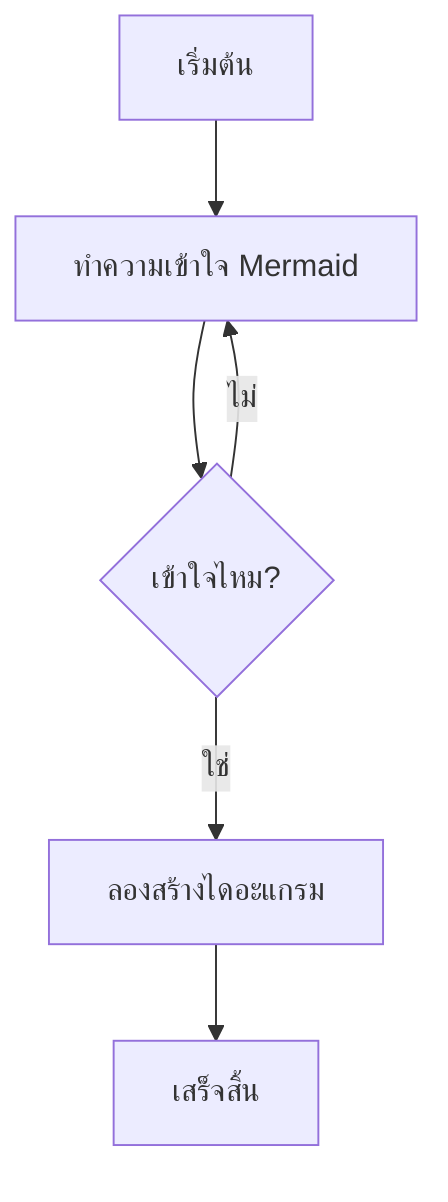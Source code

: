 flowchart TD
    A[เริ่มต้น] --> B[ทำความเข้าใจ Mermaid]
    B --> C{เข้าใจไหม?}
    C -->|ใช่| D[ลองสร้างไดอะแกรม]
    C -->|ไม่| B
    D --> E[เสร็จสิ้น]